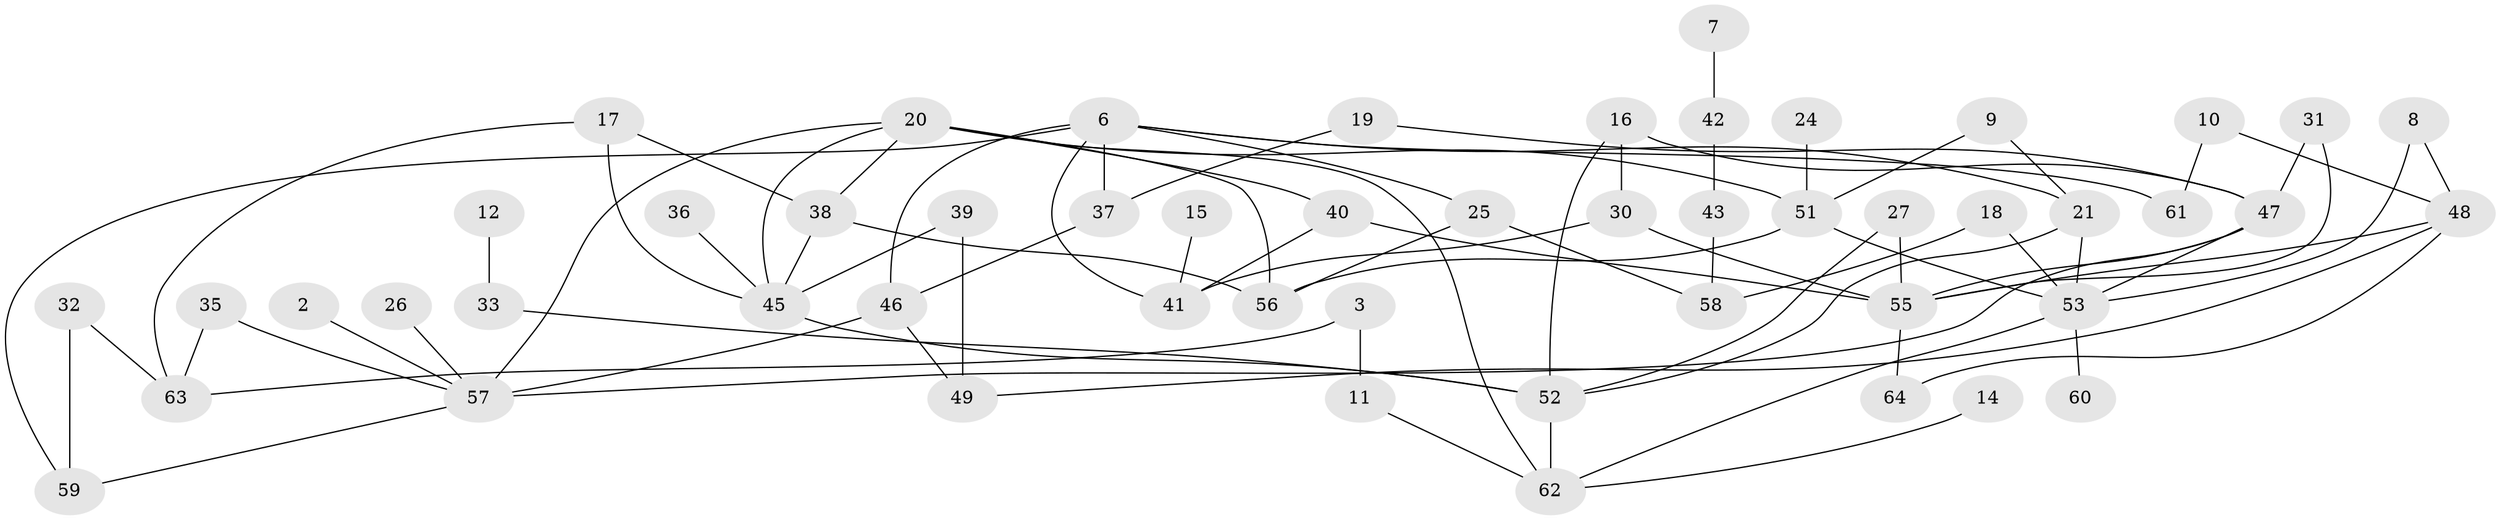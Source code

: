 // original degree distribution, {3: 0.2890625, 0: 0.0703125, 2: 0.265625, 1: 0.234375, 6: 0.0234375, 4: 0.078125, 5: 0.03125, 7: 0.0078125}
// Generated by graph-tools (version 1.1) at 2025/25/03/09/25 03:25:23]
// undirected, 52 vertices, 81 edges
graph export_dot {
graph [start="1"]
  node [color=gray90,style=filled];
  2;
  3;
  6;
  7;
  8;
  9;
  10;
  11;
  12;
  14;
  15;
  16;
  17;
  18;
  19;
  20;
  21;
  24;
  25;
  26;
  27;
  30;
  31;
  32;
  33;
  35;
  36;
  37;
  38;
  39;
  40;
  41;
  42;
  43;
  45;
  46;
  47;
  48;
  49;
  51;
  52;
  53;
  55;
  56;
  57;
  58;
  59;
  60;
  61;
  62;
  63;
  64;
  2 -- 57 [weight=1.0];
  3 -- 11 [weight=1.0];
  3 -- 63 [weight=1.0];
  6 -- 21 [weight=1.0];
  6 -- 25 [weight=1.0];
  6 -- 37 [weight=1.0];
  6 -- 41 [weight=1.0];
  6 -- 46 [weight=1.0];
  6 -- 59 [weight=1.0];
  6 -- 61 [weight=1.0];
  7 -- 42 [weight=1.0];
  8 -- 48 [weight=1.0];
  8 -- 53 [weight=1.0];
  9 -- 21 [weight=1.0];
  9 -- 51 [weight=1.0];
  10 -- 48 [weight=1.0];
  10 -- 61 [weight=1.0];
  11 -- 62 [weight=1.0];
  12 -- 33 [weight=1.0];
  14 -- 62 [weight=1.0];
  15 -- 41 [weight=1.0];
  16 -- 30 [weight=1.0];
  16 -- 47 [weight=1.0];
  16 -- 52 [weight=1.0];
  17 -- 38 [weight=1.0];
  17 -- 45 [weight=1.0];
  17 -- 63 [weight=1.0];
  18 -- 53 [weight=1.0];
  18 -- 58 [weight=1.0];
  19 -- 37 [weight=1.0];
  19 -- 47 [weight=1.0];
  20 -- 38 [weight=1.0];
  20 -- 40 [weight=1.0];
  20 -- 45 [weight=1.0];
  20 -- 51 [weight=1.0];
  20 -- 56 [weight=1.0];
  20 -- 57 [weight=2.0];
  20 -- 62 [weight=1.0];
  21 -- 52 [weight=1.0];
  21 -- 53 [weight=1.0];
  24 -- 51 [weight=1.0];
  25 -- 56 [weight=1.0];
  25 -- 58 [weight=1.0];
  26 -- 57 [weight=1.0];
  27 -- 52 [weight=1.0];
  27 -- 55 [weight=1.0];
  30 -- 41 [weight=1.0];
  30 -- 55 [weight=1.0];
  31 -- 47 [weight=1.0];
  31 -- 55 [weight=1.0];
  32 -- 59 [weight=1.0];
  32 -- 63 [weight=1.0];
  33 -- 52 [weight=1.0];
  35 -- 57 [weight=1.0];
  35 -- 63 [weight=1.0];
  36 -- 45 [weight=1.0];
  37 -- 46 [weight=1.0];
  38 -- 45 [weight=1.0];
  38 -- 56 [weight=1.0];
  39 -- 45 [weight=1.0];
  39 -- 49 [weight=1.0];
  40 -- 41 [weight=1.0];
  40 -- 55 [weight=1.0];
  42 -- 43 [weight=1.0];
  43 -- 58 [weight=1.0];
  45 -- 52 [weight=1.0];
  46 -- 49 [weight=1.0];
  46 -- 57 [weight=1.0];
  47 -- 53 [weight=1.0];
  47 -- 55 [weight=1.0];
  47 -- 57 [weight=1.0];
  48 -- 49 [weight=1.0];
  48 -- 55 [weight=1.0];
  48 -- 64 [weight=1.0];
  51 -- 53 [weight=2.0];
  51 -- 56 [weight=1.0];
  52 -- 62 [weight=1.0];
  53 -- 60 [weight=1.0];
  53 -- 62 [weight=1.0];
  55 -- 64 [weight=1.0];
  57 -- 59 [weight=1.0];
}
